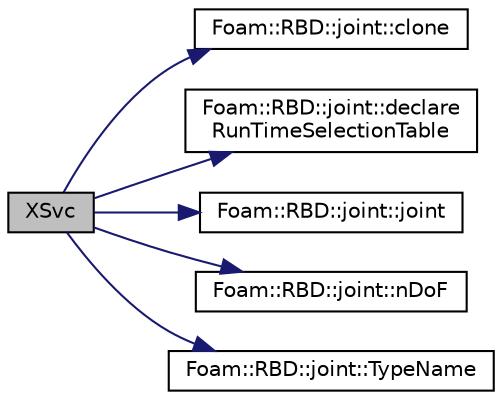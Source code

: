 digraph "XSvc"
{
  bgcolor="transparent";
  edge [fontname="Helvetica",fontsize="10",labelfontname="Helvetica",labelfontsize="10"];
  node [fontname="Helvetica",fontsize="10",shape=record];
  rankdir="LR";
  Node1 [label="XSvc",height=0.2,width=0.4,color="black", fillcolor="grey75", style="filled", fontcolor="black"];
  Node1 -> Node2 [color="midnightblue",fontsize="10",style="solid",fontname="Helvetica"];
  Node2 [label="Foam::RBD::joint::clone",height=0.2,width=0.4,color="black",URL="$a01243.html#a840c8135f302f2abdf4240003137f64d",tooltip="Clone this joint (needed by PtrList) "];
  Node1 -> Node3 [color="midnightblue",fontsize="10",style="solid",fontname="Helvetica"];
  Node3 [label="Foam::RBD::joint::declare\lRunTimeSelectionTable",height=0.2,width=0.4,color="black",URL="$a01243.html#a88be2b15a2665fe39753d93bededa8ad"];
  Node1 -> Node4 [color="midnightblue",fontsize="10",style="solid",fontname="Helvetica"];
  Node4 [label="Foam::RBD::joint::joint",height=0.2,width=0.4,color="black",URL="$a01243.html#ac9492e37688174a0135aefbd7dfedd89",tooltip="Construct joint setting the size of the motion sub-space. "];
  Node1 -> Node5 [color="midnightblue",fontsize="10",style="solid",fontname="Helvetica"];
  Node5 [label="Foam::RBD::joint::nDoF",height=0.2,width=0.4,color="black",URL="$a01243.html#a3934fb838e6e8655aff0ef1dbb821ee3",tooltip="Return the number of degrees of freedom in this joint. "];
  Node1 -> Node6 [color="midnightblue",fontsize="10",style="solid",fontname="Helvetica"];
  Node6 [label="Foam::RBD::joint::TypeName",height=0.2,width=0.4,color="black",URL="$a01243.html#ae48113ea5da77f9f3e4b30bdde38f600",tooltip="Runtime type information. "];
}
